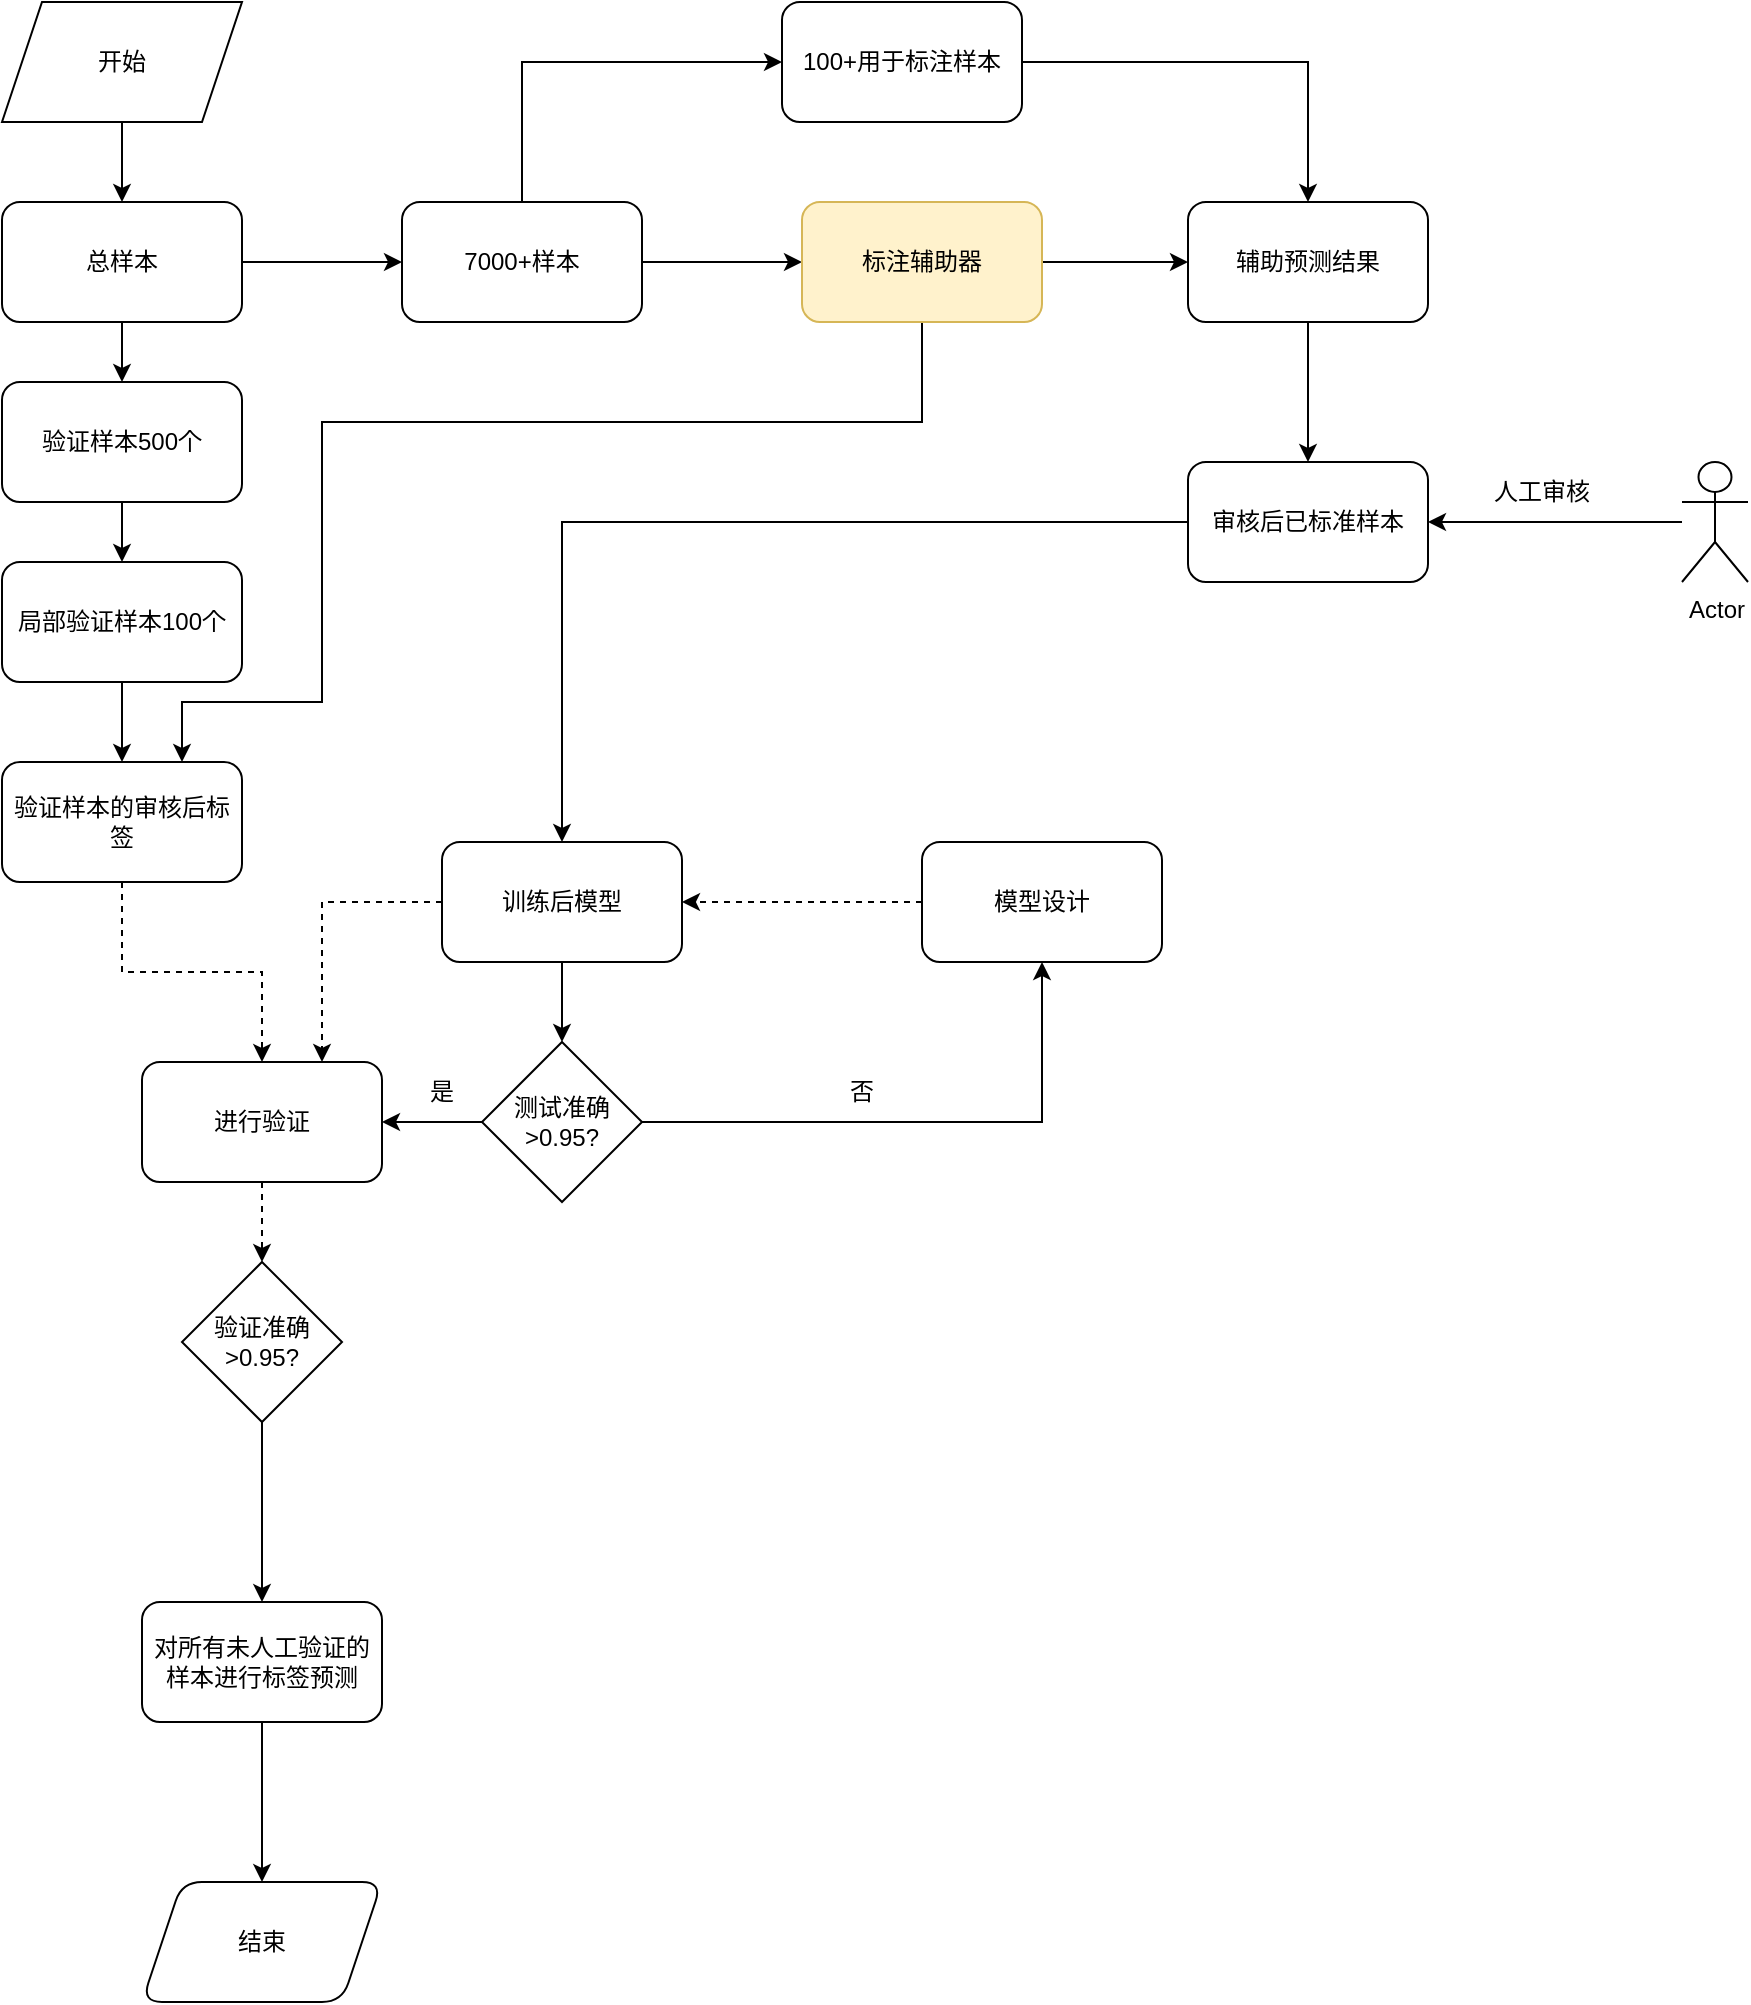<mxfile version="17.1.2" type="github">
  <diagram id="C5RBs43oDa-KdzZeNtuy" name="Page-1">
    <mxGraphModel dx="1374" dy="754" grid="1" gridSize="10" guides="1" tooltips="1" connect="1" arrows="1" fold="1" page="1" pageScale="1" pageWidth="827" pageHeight="1169" math="0" shadow="0">
      <root>
        <mxCell id="WIyWlLk6GJQsqaUBKTNV-0" />
        <mxCell id="WIyWlLk6GJQsqaUBKTNV-1" parent="WIyWlLk6GJQsqaUBKTNV-0" />
        <mxCell id="5uJAy-TP2mM9x-UKd_4T-2" value="" style="edgeStyle=orthogonalEdgeStyle;rounded=0;orthogonalLoop=1;jettySize=auto;html=1;" edge="1" parent="WIyWlLk6GJQsqaUBKTNV-1" source="5uJAy-TP2mM9x-UKd_4T-0" target="5uJAy-TP2mM9x-UKd_4T-1">
          <mxGeometry relative="1" as="geometry" />
        </mxCell>
        <mxCell id="5uJAy-TP2mM9x-UKd_4T-22" value="" style="edgeStyle=orthogonalEdgeStyle;rounded=0;orthogonalLoop=1;jettySize=auto;html=1;" edge="1" parent="WIyWlLk6GJQsqaUBKTNV-1" source="5uJAy-TP2mM9x-UKd_4T-0" target="5uJAy-TP2mM9x-UKd_4T-21">
          <mxGeometry relative="1" as="geometry" />
        </mxCell>
        <mxCell id="5uJAy-TP2mM9x-UKd_4T-0" value="总样本" style="rounded=1;whiteSpace=wrap;html=1;" vertex="1" parent="WIyWlLk6GJQsqaUBKTNV-1">
          <mxGeometry x="180" y="120" width="120" height="60" as="geometry" />
        </mxCell>
        <mxCell id="5uJAy-TP2mM9x-UKd_4T-4" value="" style="edgeStyle=orthogonalEdgeStyle;rounded=0;orthogonalLoop=1;jettySize=auto;html=1;" edge="1" parent="WIyWlLk6GJQsqaUBKTNV-1" source="5uJAy-TP2mM9x-UKd_4T-1" target="5uJAy-TP2mM9x-UKd_4T-3">
          <mxGeometry relative="1" as="geometry" />
        </mxCell>
        <mxCell id="5uJAy-TP2mM9x-UKd_4T-40" style="edgeStyle=orthogonalEdgeStyle;rounded=0;orthogonalLoop=1;jettySize=auto;html=1;entryX=0;entryY=0.5;entryDx=0;entryDy=0;" edge="1" parent="WIyWlLk6GJQsqaUBKTNV-1" source="5uJAy-TP2mM9x-UKd_4T-1" target="5uJAy-TP2mM9x-UKd_4T-39">
          <mxGeometry relative="1" as="geometry">
            <Array as="points">
              <mxPoint x="440" y="50" />
            </Array>
          </mxGeometry>
        </mxCell>
        <mxCell id="5uJAy-TP2mM9x-UKd_4T-1" value="7000+样本" style="rounded=1;whiteSpace=wrap;html=1;" vertex="1" parent="WIyWlLk6GJQsqaUBKTNV-1">
          <mxGeometry x="380" y="120" width="120" height="60" as="geometry" />
        </mxCell>
        <mxCell id="5uJAy-TP2mM9x-UKd_4T-6" value="" style="edgeStyle=orthogonalEdgeStyle;rounded=0;orthogonalLoop=1;jettySize=auto;html=1;" edge="1" parent="WIyWlLk6GJQsqaUBKTNV-1" source="5uJAy-TP2mM9x-UKd_4T-3" target="5uJAy-TP2mM9x-UKd_4T-5">
          <mxGeometry relative="1" as="geometry" />
        </mxCell>
        <mxCell id="5uJAy-TP2mM9x-UKd_4T-25" style="edgeStyle=orthogonalEdgeStyle;rounded=0;orthogonalLoop=1;jettySize=auto;html=1;entryX=0.75;entryY=0;entryDx=0;entryDy=0;" edge="1" parent="WIyWlLk6GJQsqaUBKTNV-1" source="5uJAy-TP2mM9x-UKd_4T-3" target="5uJAy-TP2mM9x-UKd_4T-23">
          <mxGeometry relative="1" as="geometry">
            <Array as="points">
              <mxPoint x="640" y="230" />
              <mxPoint x="340" y="230" />
              <mxPoint x="340" y="370" />
              <mxPoint x="270" y="370" />
            </Array>
          </mxGeometry>
        </mxCell>
        <mxCell id="5uJAy-TP2mM9x-UKd_4T-3" value="标注辅助器" style="whiteSpace=wrap;html=1;rounded=1;fillColor=#fff2cc;strokeColor=#d6b656;" vertex="1" parent="WIyWlLk6GJQsqaUBKTNV-1">
          <mxGeometry x="580" y="120" width="120" height="60" as="geometry" />
        </mxCell>
        <mxCell id="5uJAy-TP2mM9x-UKd_4T-8" value="" style="edgeStyle=orthogonalEdgeStyle;rounded=0;orthogonalLoop=1;jettySize=auto;html=1;entryX=0.5;entryY=0;entryDx=0;entryDy=0;" edge="1" parent="WIyWlLk6GJQsqaUBKTNV-1" source="5uJAy-TP2mM9x-UKd_4T-5" target="5uJAy-TP2mM9x-UKd_4T-10">
          <mxGeometry relative="1" as="geometry">
            <mxPoint x="630" y="400" as="targetPoint" />
          </mxGeometry>
        </mxCell>
        <mxCell id="5uJAy-TP2mM9x-UKd_4T-5" value="辅助预测结果" style="whiteSpace=wrap;html=1;rounded=1;" vertex="1" parent="WIyWlLk6GJQsqaUBKTNV-1">
          <mxGeometry x="773" y="120" width="120" height="60" as="geometry" />
        </mxCell>
        <mxCell id="5uJAy-TP2mM9x-UKd_4T-11" style="edgeStyle=orthogonalEdgeStyle;rounded=0;orthogonalLoop=1;jettySize=auto;html=1;entryX=1;entryY=0.5;entryDx=0;entryDy=0;" edge="1" parent="WIyWlLk6GJQsqaUBKTNV-1" source="5uJAy-TP2mM9x-UKd_4T-9" target="5uJAy-TP2mM9x-UKd_4T-10">
          <mxGeometry relative="1" as="geometry" />
        </mxCell>
        <mxCell id="5uJAy-TP2mM9x-UKd_4T-9" value="Actor" style="shape=umlActor;verticalLabelPosition=bottom;verticalAlign=top;html=1;outlineConnect=0;" vertex="1" parent="WIyWlLk6GJQsqaUBKTNV-1">
          <mxGeometry x="1020" y="250" width="33" height="60" as="geometry" />
        </mxCell>
        <mxCell id="5uJAy-TP2mM9x-UKd_4T-15" style="edgeStyle=orthogonalEdgeStyle;rounded=0;orthogonalLoop=1;jettySize=auto;html=1;entryX=0.5;entryY=0;entryDx=0;entryDy=0;" edge="1" parent="WIyWlLk6GJQsqaUBKTNV-1" source="5uJAy-TP2mM9x-UKd_4T-10" target="5uJAy-TP2mM9x-UKd_4T-14">
          <mxGeometry relative="1" as="geometry" />
        </mxCell>
        <mxCell id="5uJAy-TP2mM9x-UKd_4T-10" value="审核后已标准样本" style="rounded=1;whiteSpace=wrap;html=1;" vertex="1" parent="WIyWlLk6GJQsqaUBKTNV-1">
          <mxGeometry x="773" y="250" width="120" height="60" as="geometry" />
        </mxCell>
        <mxCell id="5uJAy-TP2mM9x-UKd_4T-12" value="人工审核" style="text;html=1;strokeColor=none;fillColor=none;align=center;verticalAlign=middle;whiteSpace=wrap;rounded=0;" vertex="1" parent="WIyWlLk6GJQsqaUBKTNV-1">
          <mxGeometry x="920" y="250" width="60" height="30" as="geometry" />
        </mxCell>
        <mxCell id="5uJAy-TP2mM9x-UKd_4T-16" style="edgeStyle=orthogonalEdgeStyle;rounded=0;orthogonalLoop=1;jettySize=auto;html=1;entryX=1;entryY=0.5;entryDx=0;entryDy=0;dashed=1;" edge="1" parent="WIyWlLk6GJQsqaUBKTNV-1" source="5uJAy-TP2mM9x-UKd_4T-13" target="5uJAy-TP2mM9x-UKd_4T-14">
          <mxGeometry relative="1" as="geometry" />
        </mxCell>
        <mxCell id="5uJAy-TP2mM9x-UKd_4T-13" value="模型设计" style="rounded=1;whiteSpace=wrap;html=1;" vertex="1" parent="WIyWlLk6GJQsqaUBKTNV-1">
          <mxGeometry x="640" y="440" width="120" height="60" as="geometry" />
        </mxCell>
        <mxCell id="5uJAy-TP2mM9x-UKd_4T-18" style="edgeStyle=orthogonalEdgeStyle;rounded=0;orthogonalLoop=1;jettySize=auto;html=1;" edge="1" parent="WIyWlLk6GJQsqaUBKTNV-1" source="5uJAy-TP2mM9x-UKd_4T-14">
          <mxGeometry relative="1" as="geometry">
            <mxPoint x="460" y="540" as="targetPoint" />
          </mxGeometry>
        </mxCell>
        <mxCell id="5uJAy-TP2mM9x-UKd_4T-27" style="edgeStyle=orthogonalEdgeStyle;rounded=0;orthogonalLoop=1;jettySize=auto;html=1;entryX=0.75;entryY=0;entryDx=0;entryDy=0;dashed=1;" edge="1" parent="WIyWlLk6GJQsqaUBKTNV-1" source="5uJAy-TP2mM9x-UKd_4T-14" target="5uJAy-TP2mM9x-UKd_4T-20">
          <mxGeometry relative="1" as="geometry" />
        </mxCell>
        <mxCell id="5uJAy-TP2mM9x-UKd_4T-14" value="训练后模型" style="rounded=1;whiteSpace=wrap;html=1;" vertex="1" parent="WIyWlLk6GJQsqaUBKTNV-1">
          <mxGeometry x="400" y="440" width="120" height="60" as="geometry" />
        </mxCell>
        <mxCell id="5uJAy-TP2mM9x-UKd_4T-19" style="edgeStyle=orthogonalEdgeStyle;rounded=0;orthogonalLoop=1;jettySize=auto;html=1;" edge="1" parent="WIyWlLk6GJQsqaUBKTNV-1" source="5uJAy-TP2mM9x-UKd_4T-17">
          <mxGeometry relative="1" as="geometry">
            <mxPoint x="370" y="580" as="targetPoint" />
          </mxGeometry>
        </mxCell>
        <mxCell id="5uJAy-TP2mM9x-UKd_4T-43" style="edgeStyle=orthogonalEdgeStyle;rounded=0;orthogonalLoop=1;jettySize=auto;html=1;entryX=0.5;entryY=1;entryDx=0;entryDy=0;" edge="1" parent="WIyWlLk6GJQsqaUBKTNV-1" source="5uJAy-TP2mM9x-UKd_4T-17" target="5uJAy-TP2mM9x-UKd_4T-13">
          <mxGeometry relative="1" as="geometry" />
        </mxCell>
        <mxCell id="5uJAy-TP2mM9x-UKd_4T-17" value="测试准确&amp;gt;0.95?" style="rhombus;whiteSpace=wrap;html=1;" vertex="1" parent="WIyWlLk6GJQsqaUBKTNV-1">
          <mxGeometry x="420" y="540" width="80" height="80" as="geometry" />
        </mxCell>
        <mxCell id="5uJAy-TP2mM9x-UKd_4T-29" style="edgeStyle=orthogonalEdgeStyle;rounded=0;orthogonalLoop=1;jettySize=auto;html=1;dashed=1;" edge="1" parent="WIyWlLk6GJQsqaUBKTNV-1" source="5uJAy-TP2mM9x-UKd_4T-20" target="5uJAy-TP2mM9x-UKd_4T-28">
          <mxGeometry relative="1" as="geometry" />
        </mxCell>
        <mxCell id="5uJAy-TP2mM9x-UKd_4T-20" value="进行验证" style="rounded=1;whiteSpace=wrap;html=1;" vertex="1" parent="WIyWlLk6GJQsqaUBKTNV-1">
          <mxGeometry x="250" y="550" width="120" height="60" as="geometry" />
        </mxCell>
        <mxCell id="5uJAy-TP2mM9x-UKd_4T-46" value="" style="edgeStyle=orthogonalEdgeStyle;rounded=0;orthogonalLoop=1;jettySize=auto;html=1;" edge="1" parent="WIyWlLk6GJQsqaUBKTNV-1" source="5uJAy-TP2mM9x-UKd_4T-21" target="5uJAy-TP2mM9x-UKd_4T-45">
          <mxGeometry relative="1" as="geometry" />
        </mxCell>
        <mxCell id="5uJAy-TP2mM9x-UKd_4T-21" value="验证样本500个" style="whiteSpace=wrap;html=1;rounded=1;" vertex="1" parent="WIyWlLk6GJQsqaUBKTNV-1">
          <mxGeometry x="180" y="210" width="120" height="60" as="geometry" />
        </mxCell>
        <mxCell id="5uJAy-TP2mM9x-UKd_4T-26" style="edgeStyle=orthogonalEdgeStyle;rounded=0;orthogonalLoop=1;jettySize=auto;html=1;entryX=0.5;entryY=0;entryDx=0;entryDy=0;dashed=1;" edge="1" parent="WIyWlLk6GJQsqaUBKTNV-1" source="5uJAy-TP2mM9x-UKd_4T-23" target="5uJAy-TP2mM9x-UKd_4T-20">
          <mxGeometry relative="1" as="geometry" />
        </mxCell>
        <mxCell id="5uJAy-TP2mM9x-UKd_4T-23" value="验证样本的审核后标签" style="whiteSpace=wrap;html=1;rounded=1;" vertex="1" parent="WIyWlLk6GJQsqaUBKTNV-1">
          <mxGeometry x="180" y="400" width="120" height="60" as="geometry" />
        </mxCell>
        <mxCell id="5uJAy-TP2mM9x-UKd_4T-33" value="" style="edgeStyle=orthogonalEdgeStyle;rounded=0;orthogonalLoop=1;jettySize=auto;html=1;" edge="1" parent="WIyWlLk6GJQsqaUBKTNV-1" source="5uJAy-TP2mM9x-UKd_4T-28" target="5uJAy-TP2mM9x-UKd_4T-32">
          <mxGeometry relative="1" as="geometry" />
        </mxCell>
        <mxCell id="5uJAy-TP2mM9x-UKd_4T-28" value="验证准确&amp;gt;0.95?" style="rhombus;whiteSpace=wrap;html=1;" vertex="1" parent="WIyWlLk6GJQsqaUBKTNV-1">
          <mxGeometry x="270" y="650" width="80" height="80" as="geometry" />
        </mxCell>
        <mxCell id="5uJAy-TP2mM9x-UKd_4T-35" value="" style="edgeStyle=orthogonalEdgeStyle;rounded=0;orthogonalLoop=1;jettySize=auto;html=1;" edge="1" parent="WIyWlLk6GJQsqaUBKTNV-1" source="5uJAy-TP2mM9x-UKd_4T-32" target="5uJAy-TP2mM9x-UKd_4T-34">
          <mxGeometry relative="1" as="geometry" />
        </mxCell>
        <mxCell id="5uJAy-TP2mM9x-UKd_4T-32" value="对所有未人工验证的样本进行标签预测" style="rounded=1;whiteSpace=wrap;html=1;" vertex="1" parent="WIyWlLk6GJQsqaUBKTNV-1">
          <mxGeometry x="250" y="820" width="120" height="60" as="geometry" />
        </mxCell>
        <mxCell id="5uJAy-TP2mM9x-UKd_4T-34" value="结束" style="shape=parallelogram;perimeter=parallelogramPerimeter;whiteSpace=wrap;html=1;fixedSize=1;rounded=1;" vertex="1" parent="WIyWlLk6GJQsqaUBKTNV-1">
          <mxGeometry x="250" y="960" width="120" height="60" as="geometry" />
        </mxCell>
        <mxCell id="5uJAy-TP2mM9x-UKd_4T-37" style="edgeStyle=orthogonalEdgeStyle;rounded=0;orthogonalLoop=1;jettySize=auto;html=1;entryX=0.5;entryY=0;entryDx=0;entryDy=0;" edge="1" parent="WIyWlLk6GJQsqaUBKTNV-1" source="5uJAy-TP2mM9x-UKd_4T-36" target="5uJAy-TP2mM9x-UKd_4T-0">
          <mxGeometry relative="1" as="geometry" />
        </mxCell>
        <mxCell id="5uJAy-TP2mM9x-UKd_4T-36" value="开始" style="shape=parallelogram;perimeter=parallelogramPerimeter;whiteSpace=wrap;html=1;fixedSize=1;" vertex="1" parent="WIyWlLk6GJQsqaUBKTNV-1">
          <mxGeometry x="180" y="20" width="120" height="60" as="geometry" />
        </mxCell>
        <mxCell id="5uJAy-TP2mM9x-UKd_4T-41" style="edgeStyle=orthogonalEdgeStyle;rounded=0;orthogonalLoop=1;jettySize=auto;html=1;" edge="1" parent="WIyWlLk6GJQsqaUBKTNV-1" source="5uJAy-TP2mM9x-UKd_4T-39" target="5uJAy-TP2mM9x-UKd_4T-5">
          <mxGeometry relative="1" as="geometry" />
        </mxCell>
        <mxCell id="5uJAy-TP2mM9x-UKd_4T-39" value="100+用于标注样本" style="rounded=1;whiteSpace=wrap;html=1;" vertex="1" parent="WIyWlLk6GJQsqaUBKTNV-1">
          <mxGeometry x="570" y="20" width="120" height="60" as="geometry" />
        </mxCell>
        <mxCell id="5uJAy-TP2mM9x-UKd_4T-42" value="是" style="text;html=1;strokeColor=none;fillColor=none;align=center;verticalAlign=middle;whiteSpace=wrap;rounded=0;" vertex="1" parent="WIyWlLk6GJQsqaUBKTNV-1">
          <mxGeometry x="370" y="550" width="60" height="30" as="geometry" />
        </mxCell>
        <mxCell id="5uJAy-TP2mM9x-UKd_4T-44" value="否" style="text;html=1;strokeColor=none;fillColor=none;align=center;verticalAlign=middle;whiteSpace=wrap;rounded=0;" vertex="1" parent="WIyWlLk6GJQsqaUBKTNV-1">
          <mxGeometry x="580" y="550" width="60" height="30" as="geometry" />
        </mxCell>
        <mxCell id="5uJAy-TP2mM9x-UKd_4T-47" style="edgeStyle=orthogonalEdgeStyle;rounded=0;orthogonalLoop=1;jettySize=auto;html=1;entryX=0.5;entryY=0;entryDx=0;entryDy=0;" edge="1" parent="WIyWlLk6GJQsqaUBKTNV-1" source="5uJAy-TP2mM9x-UKd_4T-45" target="5uJAy-TP2mM9x-UKd_4T-23">
          <mxGeometry relative="1" as="geometry" />
        </mxCell>
        <mxCell id="5uJAy-TP2mM9x-UKd_4T-45" value="局部验证样本100个" style="whiteSpace=wrap;html=1;rounded=1;" vertex="1" parent="WIyWlLk6GJQsqaUBKTNV-1">
          <mxGeometry x="180" y="300" width="120" height="60" as="geometry" />
        </mxCell>
      </root>
    </mxGraphModel>
  </diagram>
</mxfile>
